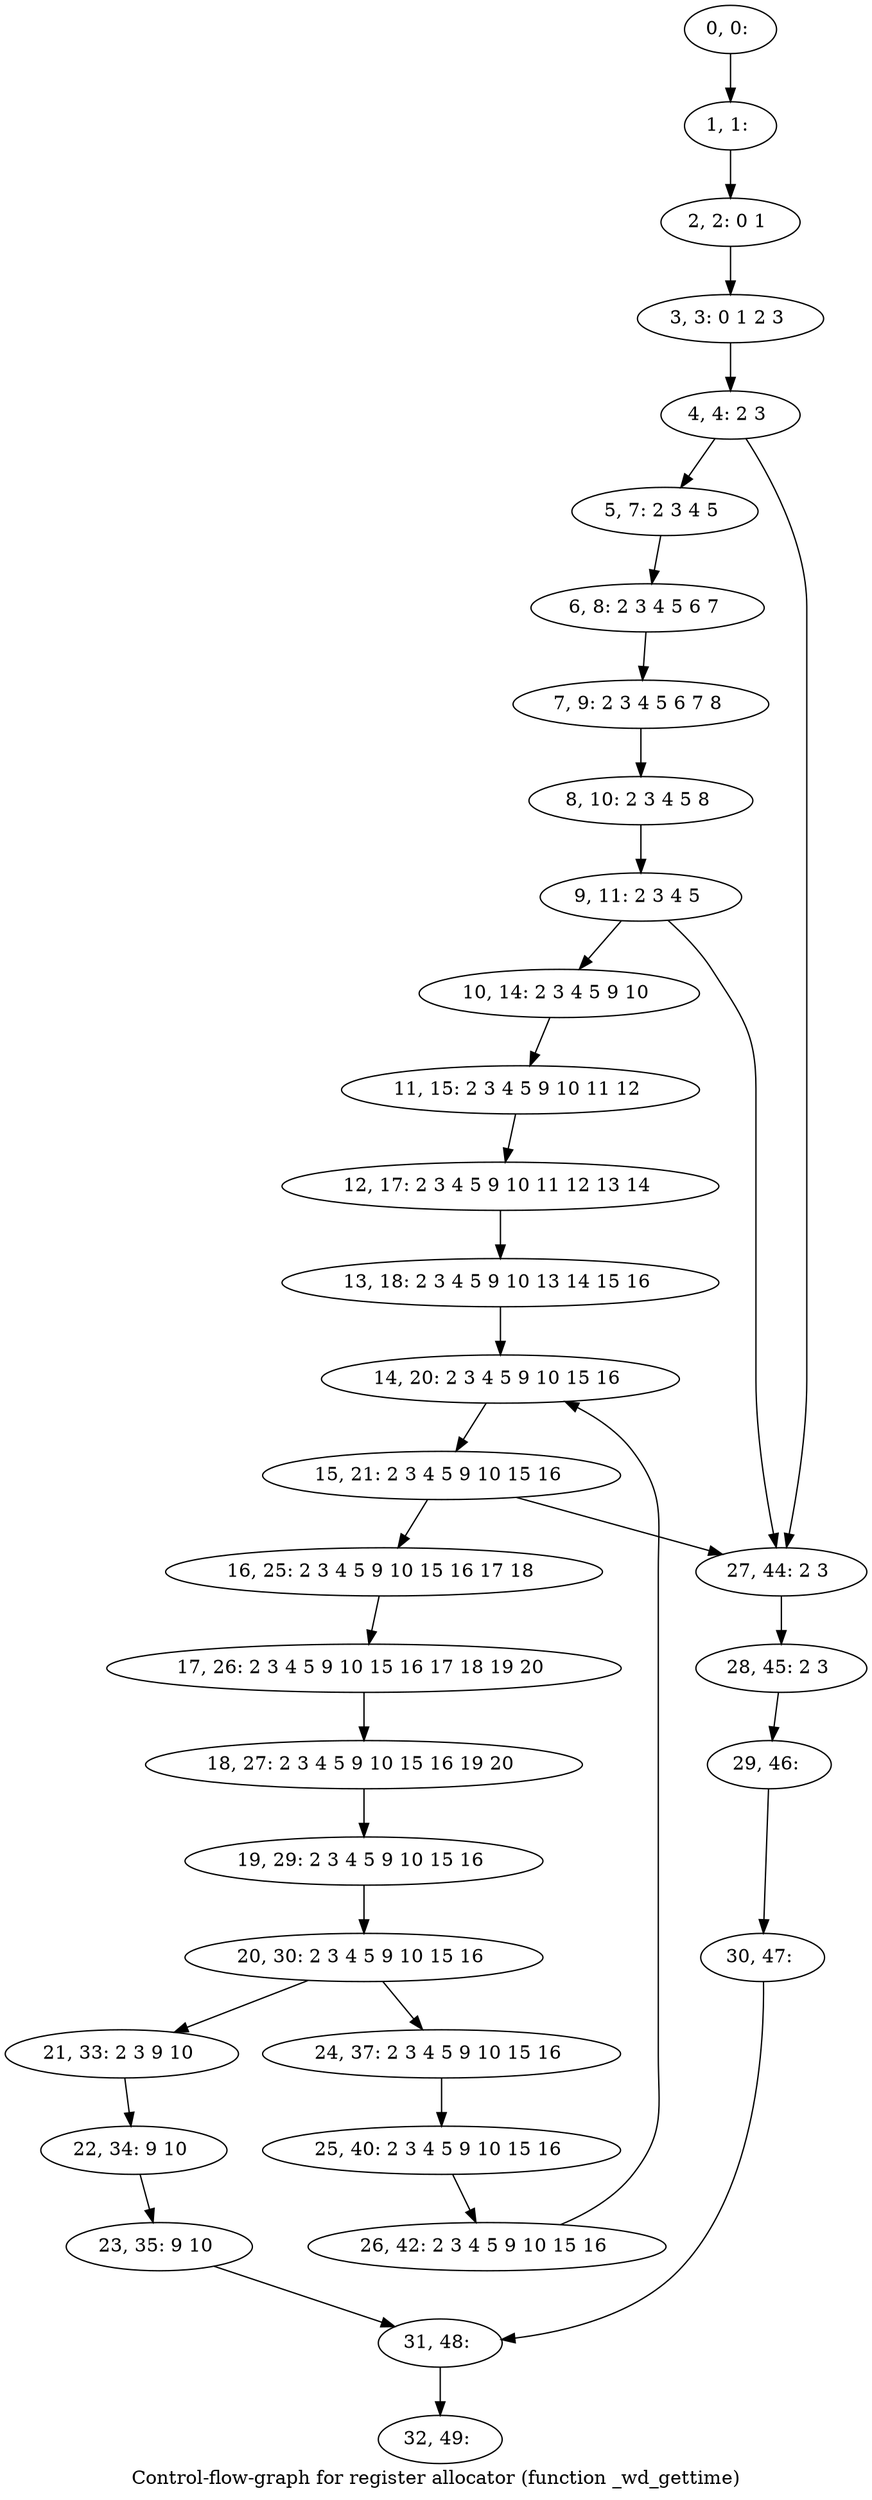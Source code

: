 digraph G {
graph [label="Control-flow-graph for register allocator (function _wd_gettime)"]
0[label="0, 0: "];
1[label="1, 1: "];
2[label="2, 2: 0 1 "];
3[label="3, 3: 0 1 2 3 "];
4[label="4, 4: 2 3 "];
5[label="5, 7: 2 3 4 5 "];
6[label="6, 8: 2 3 4 5 6 7 "];
7[label="7, 9: 2 3 4 5 6 7 8 "];
8[label="8, 10: 2 3 4 5 8 "];
9[label="9, 11: 2 3 4 5 "];
10[label="10, 14: 2 3 4 5 9 10 "];
11[label="11, 15: 2 3 4 5 9 10 11 12 "];
12[label="12, 17: 2 3 4 5 9 10 11 12 13 14 "];
13[label="13, 18: 2 3 4 5 9 10 13 14 15 16 "];
14[label="14, 20: 2 3 4 5 9 10 15 16 "];
15[label="15, 21: 2 3 4 5 9 10 15 16 "];
16[label="16, 25: 2 3 4 5 9 10 15 16 17 18 "];
17[label="17, 26: 2 3 4 5 9 10 15 16 17 18 19 20 "];
18[label="18, 27: 2 3 4 5 9 10 15 16 19 20 "];
19[label="19, 29: 2 3 4 5 9 10 15 16 "];
20[label="20, 30: 2 3 4 5 9 10 15 16 "];
21[label="21, 33: 2 3 9 10 "];
22[label="22, 34: 9 10 "];
23[label="23, 35: 9 10 "];
24[label="24, 37: 2 3 4 5 9 10 15 16 "];
25[label="25, 40: 2 3 4 5 9 10 15 16 "];
26[label="26, 42: 2 3 4 5 9 10 15 16 "];
27[label="27, 44: 2 3 "];
28[label="28, 45: 2 3 "];
29[label="29, 46: "];
30[label="30, 47: "];
31[label="31, 48: "];
32[label="32, 49: "];
0->1 ;
1->2 ;
2->3 ;
3->4 ;
4->5 ;
4->27 ;
5->6 ;
6->7 ;
7->8 ;
8->9 ;
9->10 ;
9->27 ;
10->11 ;
11->12 ;
12->13 ;
13->14 ;
14->15 ;
15->16 ;
15->27 ;
16->17 ;
17->18 ;
18->19 ;
19->20 ;
20->21 ;
20->24 ;
21->22 ;
22->23 ;
23->31 ;
24->25 ;
25->26 ;
26->14 ;
27->28 ;
28->29 ;
29->30 ;
30->31 ;
31->32 ;
}
